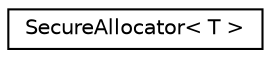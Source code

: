 digraph "Graphical Class Hierarchy"
{
 // LATEX_PDF_SIZE
  edge [fontname="Helvetica",fontsize="10",labelfontname="Helvetica",labelfontsize="10"];
  node [fontname="Helvetica",fontsize="10",shape=record];
  rankdir="LR";
  Node0 [label="SecureAllocator\< T \>",height=0.2,width=0.4,color="black", fillcolor="white", style="filled",URL="$class_secure_allocator.html",tooltip="A secure allocator template used internally to create locked memory allocations"];
}
